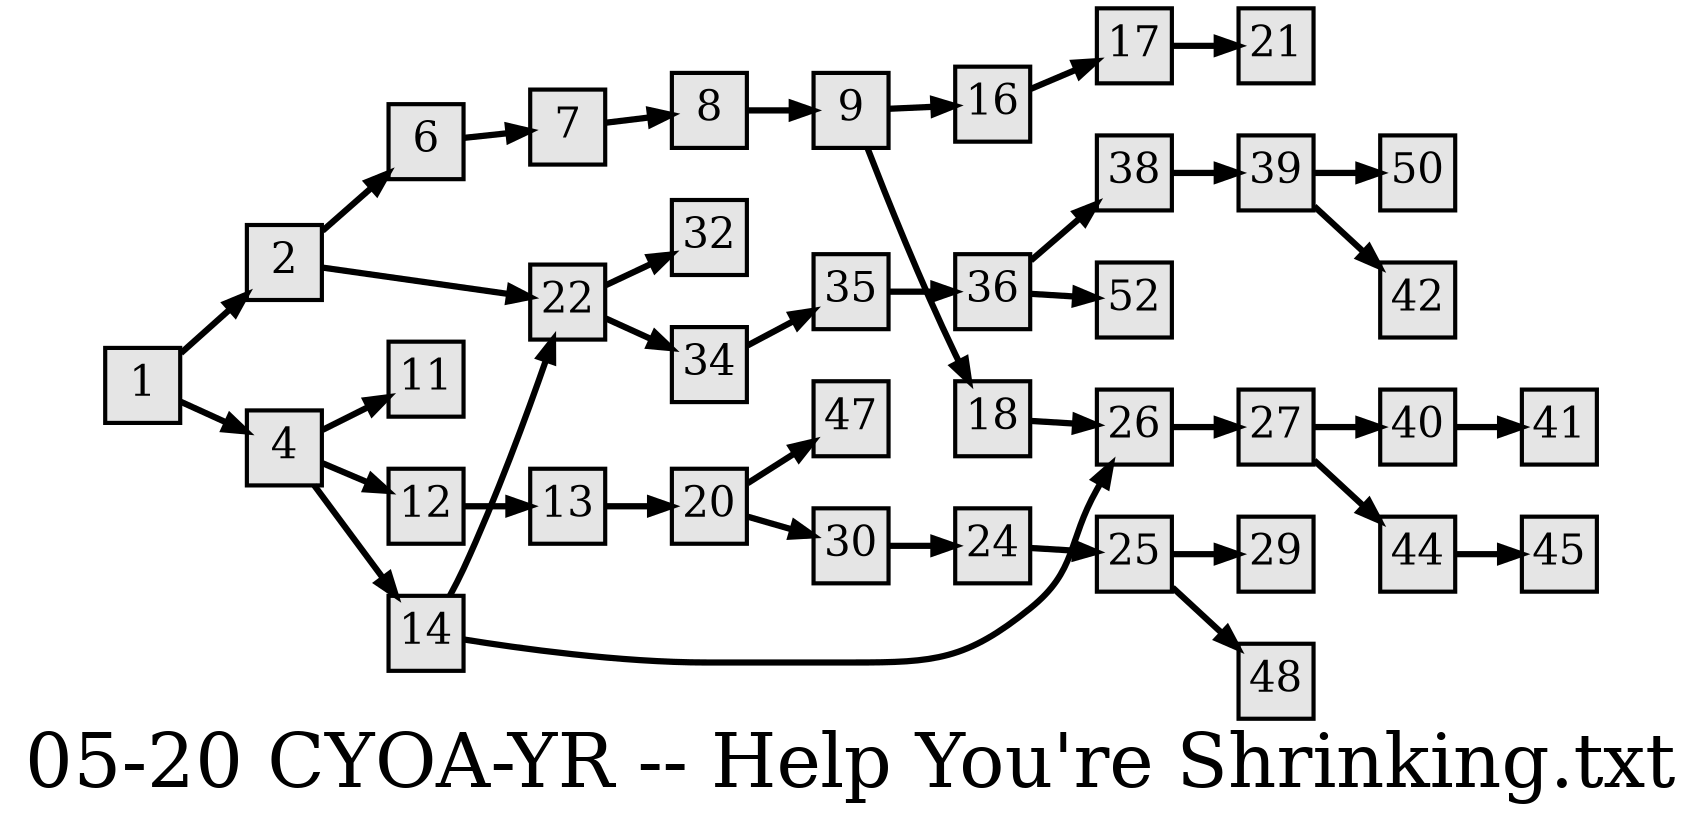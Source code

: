 digraph g{
  graph [ label="05-20 CYOA-YR -- Help You're Shrinking.txt" rankdir=LR, ordering=out, fontsize=36, nodesep="0.35", ranksep="0.45"];
  node  [shape=rect, penwidth=2, fontsize=20, style=filled, fillcolor=grey90, margin="0,0", labelfloat=true, regular=true, fixedsize=true];
  edge  [labelfloat=true, penwidth=3, fontsize=12];

  1 -> 2;
  1 -> 4;
  2 -> 6;
  2 -> 22;
  4 -> 11;
  4 -> 12;
  4 -> 14;
  6 -> 7;
  7 -> 8;
  8 -> 9;
  9 -> 16;
  9 -> 18;
  12 -> 13;
  13 -> 20;
  14 -> 22;
  14 -> 26;
  16 -> 17;
  17 -> 21;
  18 -> 26;
  20 -> 47;
  20 -> 30;
  22 -> 32;
  22 -> 34;
  24 -> 25;
  25 -> 29;
  25 -> 48;
  26 -> 27;
  27 -> 40;
  27 -> 44;
  30 -> 24;
  34 -> 35;
  35 -> 36;
  36 -> 38;
  36 -> 52;
  38 -> 39;
  39 -> 50;
  39 -> 42;
  40 -> 41;
  44 -> 45;
}


